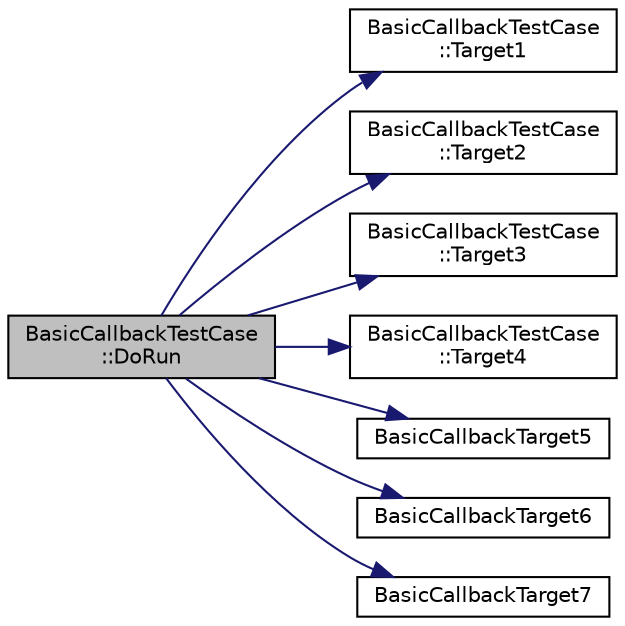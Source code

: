 digraph "BasicCallbackTestCase::DoRun"
{
  edge [fontname="Helvetica",fontsize="10",labelfontname="Helvetica",labelfontsize="10"];
  node [fontname="Helvetica",fontsize="10",shape=record];
  rankdir="LR";
  Node1 [label="BasicCallbackTestCase\l::DoRun",height=0.2,width=0.4,color="black", fillcolor="grey75", style="filled", fontcolor="black"];
  Node1 -> Node2 [color="midnightblue",fontsize="10",style="solid"];
  Node2 [label="BasicCallbackTestCase\l::Target1",height=0.2,width=0.4,color="black", fillcolor="white", style="filled",URL="$d1/d9b/classBasicCallbackTestCase.html#a355bda47bacdd87c9db8f521ef11c2f8"];
  Node1 -> Node3 [color="midnightblue",fontsize="10",style="solid"];
  Node3 [label="BasicCallbackTestCase\l::Target2",height=0.2,width=0.4,color="black", fillcolor="white", style="filled",URL="$d1/d9b/classBasicCallbackTestCase.html#a9bbbcd0919566d5882de93051b82f4b0"];
  Node1 -> Node4 [color="midnightblue",fontsize="10",style="solid"];
  Node4 [label="BasicCallbackTestCase\l::Target3",height=0.2,width=0.4,color="black", fillcolor="white", style="filled",URL="$d1/d9b/classBasicCallbackTestCase.html#a6316385907068e5282825059758ac973"];
  Node1 -> Node5 [color="midnightblue",fontsize="10",style="solid"];
  Node5 [label="BasicCallbackTestCase\l::Target4",height=0.2,width=0.4,color="black", fillcolor="white", style="filled",URL="$d1/d9b/classBasicCallbackTestCase.html#acded6016c8875ee1174068e28b1d464b"];
  Node1 -> Node6 [color="midnightblue",fontsize="10",style="solid"];
  Node6 [label="BasicCallbackTarget5",height=0.2,width=0.4,color="black", fillcolor="white", style="filled",URL="$df/da5/callback-test-suite_8cc.html#ad07263d7c54038463ca8e51768c47e34"];
  Node1 -> Node7 [color="midnightblue",fontsize="10",style="solid"];
  Node7 [label="BasicCallbackTarget6",height=0.2,width=0.4,color="black", fillcolor="white", style="filled",URL="$df/da5/callback-test-suite_8cc.html#a602bf8811b41389f55ea481d16cdafbf"];
  Node1 -> Node8 [color="midnightblue",fontsize="10",style="solid"];
  Node8 [label="BasicCallbackTarget7",height=0.2,width=0.4,color="black", fillcolor="white", style="filled",URL="$df/da5/callback-test-suite_8cc.html#a5593766be7f62db1560dfd17941db9b1"];
}
